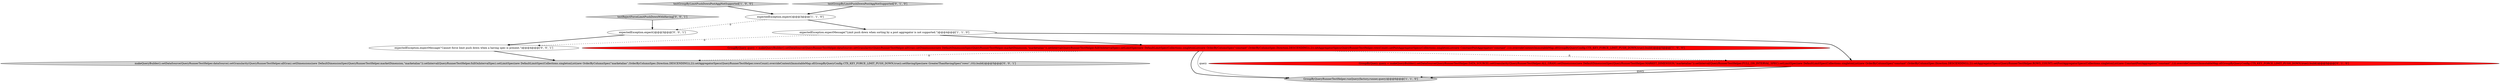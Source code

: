 digraph {
8 [style = filled, label = "testRejectForceLimitPushDownWithHaving['0', '0', '1']", fillcolor = lightgray, shape = diamond image = "AAA0AAABBB3BBB"];
1 [style = filled, label = "GroupByQuery query = makeQueryBuilder().setDataSource(QueryRunnerTestHelper.dataSource).setGranularity(QueryRunnerTestHelper.allGran).setDimensions(new DefaultDimensionSpec(QueryRunnerTestHelper.marketDimension,\"marketalias\")).setInterval(QueryRunnerTestHelper.fullOnIntervalSpec).setLimitSpec(new DefaultLimitSpec(Collections.singletonList(new OrderByColumnSpec(\"constant\",OrderByColumnSpec.Direction.DESCENDING)),2)).setAggregatorSpecs(QueryRunnerTestHelper.rowsCount).setPostAggregatorSpecs(Collections.singletonList(new ConstantPostAggregator(\"constant\",1))).overrideContext(ImmutableMap.of(GroupByQueryConfig.CTX_KEY_FORCE_LIMIT_PUSH_DOWN,true)).build()@@@5@@@['1', '0', '0']", fillcolor = red, shape = ellipse image = "AAA1AAABBB1BBB"];
0 [style = filled, label = "expectedException.expectMessage(\"Limit push down when sorting by a post aggregator is not supported.\")@@@4@@@['1', '1', '0']", fillcolor = white, shape = ellipse image = "AAA0AAABBB1BBB"];
7 [style = filled, label = "makeQueryBuilder().setDataSource(QueryRunnerTestHelper.dataSource).setGranularity(QueryRunnerTestHelper.allGran).setDimensions(new DefaultDimensionSpec(QueryRunnerTestHelper.marketDimension,\"marketalias\")).setInterval(QueryRunnerTestHelper.fullOnIntervalSpec).setLimitSpec(new DefaultLimitSpec(Collections.singletonList(new OrderByColumnSpec(\"marketalias\",OrderByColumnSpec.Direction.DESCENDING)),2)).setAggregatorSpecs(QueryRunnerTestHelper.rowsCount).overrideContext(ImmutableMap.of(GroupByQueryConfig.CTX_KEY_FORCE_LIMIT_PUSH_DOWN,true)).setHavingSpec(new GreaterThanHavingSpec(\"rows\",10)).build()@@@5@@@['0', '0', '1']", fillcolor = lightgray, shape = ellipse image = "AAA0AAABBB3BBB"];
3 [style = filled, label = "testGroupByLimitPushDownPostAggNotSupported['1', '0', '0']", fillcolor = lightgray, shape = diamond image = "AAA0AAABBB1BBB"];
4 [style = filled, label = "expectedException.expect()@@@3@@@['1', '1', '0']", fillcolor = white, shape = ellipse image = "AAA0AAABBB1BBB"];
5 [style = filled, label = "testGroupByLimitPushDownPostAggNotSupported['0', '1', '0']", fillcolor = lightgray, shape = diamond image = "AAA0AAABBB2BBB"];
2 [style = filled, label = "GroupByQueryRunnerTestHelper.runQuery(factory,runner,query)@@@6@@@['1', '1', '0']", fillcolor = lightgray, shape = ellipse image = "AAA0AAABBB1BBB"];
6 [style = filled, label = "GroupByQuery query = makeQueryBuilder().setDataSource(QueryRunnerTestHelper.DATA_SOURCE).setGranularity(QueryRunnerTestHelper.ALL_GRAN).setDimensions(new DefaultDimensionSpec(QueryRunnerTestHelper.MARKET_DIMENSION,\"marketalias\")).setInterval(QueryRunnerTestHelper.FULL_ON_INTERVAL_SPEC).setLimitSpec(new DefaultLimitSpec(Collections.singletonList(new OrderByColumnSpec(\"constant\",OrderByColumnSpec.Direction.DESCENDING)),2)).setAggregatorSpecs(QueryRunnerTestHelper.ROWS_COUNT).setPostAggregatorSpecs(Collections.singletonList(new ConstantPostAggregator(\"constant\",1))).overrideContext(ImmutableMap.of(GroupByQueryConfig.CTX_KEY_FORCE_LIMIT_PUSH_DOWN,true)).build()@@@5@@@['0', '1', '0']", fillcolor = red, shape = ellipse image = "AAA1AAABBB2BBB"];
10 [style = filled, label = "expectedException.expectMessage(\"Cannot force limit push down when a having spec is present.\")@@@4@@@['0', '0', '1']", fillcolor = white, shape = ellipse image = "AAA0AAABBB3BBB"];
9 [style = filled, label = "expectedException.expect()@@@3@@@['0', '0', '1']", fillcolor = white, shape = ellipse image = "AAA0AAABBB3BBB"];
4->9 [style = dashed, label="0"];
1->2 [style = bold, label=""];
6->2 [style = solid, label="query"];
9->10 [style = bold, label=""];
0->10 [style = dashed, label="0"];
1->7 [style = dashed, label="0"];
0->6 [style = bold, label=""];
3->4 [style = bold, label=""];
0->1 [style = bold, label=""];
10->7 [style = bold, label=""];
1->2 [style = solid, label="query"];
1->6 [style = dashed, label="0"];
5->4 [style = bold, label=""];
4->0 [style = bold, label=""];
8->9 [style = bold, label=""];
6->2 [style = bold, label=""];
}
